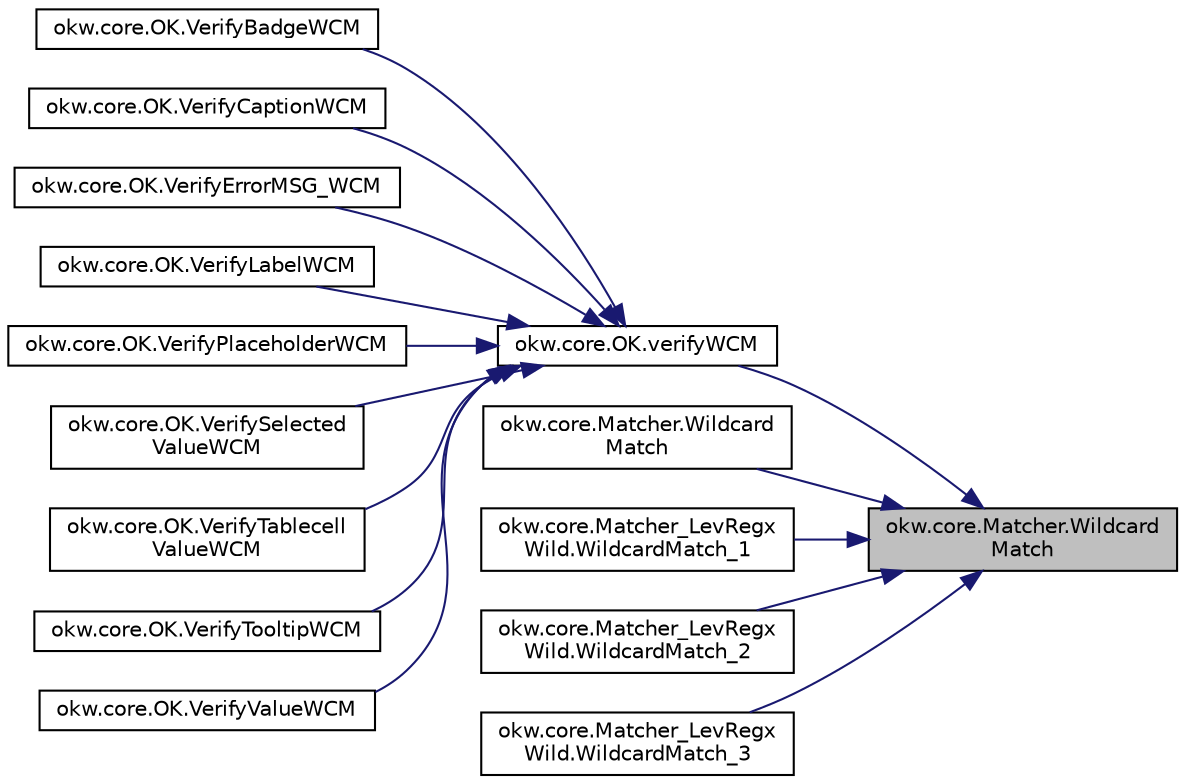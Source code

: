 digraph "okw.core.Matcher.WildcardMatch"
{
 // INTERACTIVE_SVG=YES
 // LATEX_PDF_SIZE
  edge [fontname="Helvetica",fontsize="10",labelfontname="Helvetica",labelfontsize="10"];
  node [fontname="Helvetica",fontsize="10",shape=record];
  rankdir="RL";
  Node1 [label="okw.core.Matcher.Wildcard\lMatch",height=0.2,width=0.4,color="black", fillcolor="grey75", style="filled", fontcolor="black",tooltip=" "];
  Node1 -> Node2 [dir="back",color="midnightblue",fontsize="10",style="solid",fontname="Helvetica"];
  Node2 [label="okw.core.OK.verifyWCM",height=0.2,width=0.4,color="black", fillcolor="white", style="filled",URL="$classokw_1_1core_1_1_o_k.html#a127f0328e514d1b9f8bc1a972269ecfc",tooltip=" "];
  Node2 -> Node3 [dir="back",color="midnightblue",fontsize="10",style="solid",fontname="Helvetica"];
  Node3 [label="okw.core.OK.VerifyBadgeWCM",height=0.2,width=0.4,color="black", fillcolor="white", style="filled",URL="$classokw_1_1core_1_1_o_k.html#a0bcee3fd07b44b54c13c14f0ff1080f0",tooltip="Überprüft den Badge des Objektes ."];
  Node2 -> Node4 [dir="back",color="midnightblue",fontsize="10",style="solid",fontname="Helvetica"];
  Node4 [label="okw.core.OK.VerifyCaptionWCM",height=0.2,width=0.4,color="black", fillcolor="white", style="filled",URL="$classokw_1_1core_1_1_o_k.html#a461f7511030e7975fe983b2509527529",tooltip="Prüft den Standardwert eines Objektes (in den meisten Fällen ist dies der angezeigte Text)."];
  Node2 -> Node5 [dir="back",color="midnightblue",fontsize="10",style="solid",fontname="Helvetica"];
  Node5 [label="okw.core.OK.VerifyErrorMSG_WCM",height=0.2,width=0.4,color="black", fillcolor="white", style="filled",URL="$classokw_1_1core_1_1_o_k.html#ab5961f415b164566eff1c7744d077366",tooltip="Überprüft Fehlermeldungen in mit Angular validierten Formularen."];
  Node2 -> Node6 [dir="back",color="midnightblue",fontsize="10",style="solid",fontname="Helvetica"];
  Node6 [label="okw.core.OK.VerifyLabelWCM",height=0.2,width=0.4,color="black", fillcolor="white", style="filled",URL="$classokw_1_1core_1_1_o_k.html#a4187442dc3574358fda8af18cb03f15e",tooltip="Überprüft die Beschreibung/Label des Objektes."];
  Node2 -> Node7 [dir="back",color="midnightblue",fontsize="10",style="solid",fontname="Helvetica"];
  Node7 [label="okw.core.OK.VerifyPlaceholderWCM",height=0.2,width=0.4,color="black", fillcolor="white", style="filled",URL="$classokw_1_1core_1_1_o_k.html#a20ab85fe302c5b2fc61b94a8fe347f0c",tooltip="Überprüft den Platzhalter des Objektes."];
  Node2 -> Node8 [dir="back",color="midnightblue",fontsize="10",style="solid",fontname="Helvetica"];
  Node8 [label="okw.core.OK.VerifySelected\lValueWCM",height=0.2,width=0.4,color="black", fillcolor="white", style="filled",URL="$classokw_1_1core_1_1_o_k.html#a3264319aa4b0bc4ac7b204ae5d6a0a4b",tooltip="Vergleicht den ausgewählten Wert des gegebenen Listenobjekts mit dem erwarteten Wert."];
  Node2 -> Node9 [dir="back",color="midnightblue",fontsize="10",style="solid",fontname="Helvetica"];
  Node9 [label="okw.core.OK.VerifyTablecell\lValueWCM",height=0.2,width=0.4,color="black", fillcolor="white", style="filled",URL="$classokw_1_1core_1_1_o_k.html#a30fc98c4004c99e3e37047deac6ad16f",tooltip="Vergleicht den Inhalt der gegebenen Tabellenzelle mit dem erwarteten Wert."];
  Node2 -> Node10 [dir="back",color="midnightblue",fontsize="10",style="solid",fontname="Helvetica"];
  Node10 [label="okw.core.OK.VerifyTooltipWCM",height=0.2,width=0.4,color="black", fillcolor="white", style="filled",URL="$classokw_1_1core_1_1_o_k.html#adbf2e96978ec22c0d8febdee394a60e6",tooltip="Prüft den Tooltip-Text eines Objektes (in den meisten Fällen ist dies der angezeigte Text)."];
  Node2 -> Node11 [dir="back",color="midnightblue",fontsize="10",style="solid",fontname="Helvetica"];
  Node11 [label="okw.core.OK.VerifyValueWCM",height=0.2,width=0.4,color="black", fillcolor="white", style="filled",URL="$classokw_1_1core_1_1_o_k.html#a6aafc82b46b36f952f2dd61db0f124b8",tooltip="Prüft den Standardwert eines Objektes (in den meisten Fällen ist dies der angezeigte Text)."];
  Node1 -> Node12 [dir="back",color="midnightblue",fontsize="10",style="solid",fontname="Helvetica"];
  Node12 [label="okw.core.Matcher.Wildcard\lMatch",height=0.2,width=0.4,color="black", fillcolor="white", style="filled",URL="$classokw_1_1core_1_1_matcher.html#a32963007940c018b6da14ae620bc854b",tooltip=" "];
  Node1 -> Node13 [dir="back",color="midnightblue",fontsize="10",style="solid",fontname="Helvetica"];
  Node13 [label="okw.core.Matcher_LevRegx\lWild.WildcardMatch_1",height=0.2,width=0.4,color="black", fillcolor="white", style="filled",URL="$classokw_1_1core_1_1_matcher___lev_regx_wild.html#a38c4493f4e975ef2cb8247eaa127c8c4",tooltip="Passed."];
  Node1 -> Node14 [dir="back",color="midnightblue",fontsize="10",style="solid",fontname="Helvetica"];
  Node14 [label="okw.core.Matcher_LevRegx\lWild.WildcardMatch_2",height=0.2,width=0.4,color="black", fillcolor="white", style="filled",URL="$classokw_1_1core_1_1_matcher___lev_regx_wild.html#ab4ed0dc4817d88d1f2e481da912040a8",tooltip="fail"];
  Node1 -> Node15 [dir="back",color="midnightblue",fontsize="10",style="solid",fontname="Helvetica"];
  Node15 [label="okw.core.Matcher_LevRegx\lWild.WildcardMatch_3",height=0.2,width=0.4,color="black", fillcolor="white", style="filled",URL="$classokw_1_1core_1_1_matcher___lev_regx_wild.html#afb40b8a95c222b6d8bc9d56be7aead22",tooltip="fail"];
}
